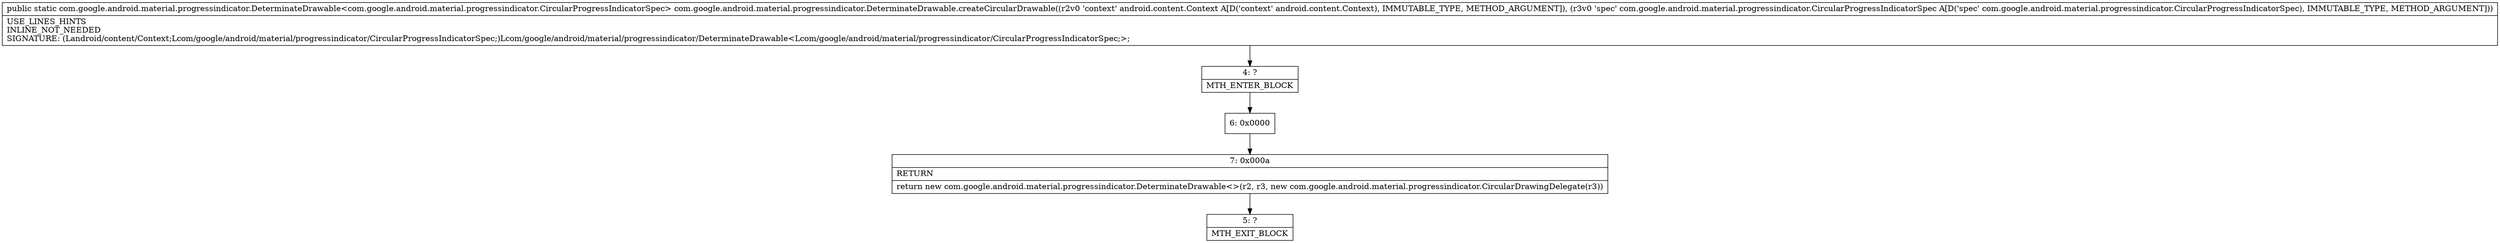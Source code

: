 digraph "CFG forcom.google.android.material.progressindicator.DeterminateDrawable.createCircularDrawable(Landroid\/content\/Context;Lcom\/google\/android\/material\/progressindicator\/CircularProgressIndicatorSpec;)Lcom\/google\/android\/material\/progressindicator\/DeterminateDrawable;" {
Node_4 [shape=record,label="{4\:\ ?|MTH_ENTER_BLOCK\l}"];
Node_6 [shape=record,label="{6\:\ 0x0000}"];
Node_7 [shape=record,label="{7\:\ 0x000a|RETURN\l|return new com.google.android.material.progressindicator.DeterminateDrawable\<\>(r2, r3, new com.google.android.material.progressindicator.CircularDrawingDelegate(r3))\l}"];
Node_5 [shape=record,label="{5\:\ ?|MTH_EXIT_BLOCK\l}"];
MethodNode[shape=record,label="{public static com.google.android.material.progressindicator.DeterminateDrawable\<com.google.android.material.progressindicator.CircularProgressIndicatorSpec\> com.google.android.material.progressindicator.DeterminateDrawable.createCircularDrawable((r2v0 'context' android.content.Context A[D('context' android.content.Context), IMMUTABLE_TYPE, METHOD_ARGUMENT]), (r3v0 'spec' com.google.android.material.progressindicator.CircularProgressIndicatorSpec A[D('spec' com.google.android.material.progressindicator.CircularProgressIndicatorSpec), IMMUTABLE_TYPE, METHOD_ARGUMENT]))  | USE_LINES_HINTS\lINLINE_NOT_NEEDED\lSIGNATURE: (Landroid\/content\/Context;Lcom\/google\/android\/material\/progressindicator\/CircularProgressIndicatorSpec;)Lcom\/google\/android\/material\/progressindicator\/DeterminateDrawable\<Lcom\/google\/android\/material\/progressindicator\/CircularProgressIndicatorSpec;\>;\l}"];
MethodNode -> Node_4;Node_4 -> Node_6;
Node_6 -> Node_7;
Node_7 -> Node_5;
}

